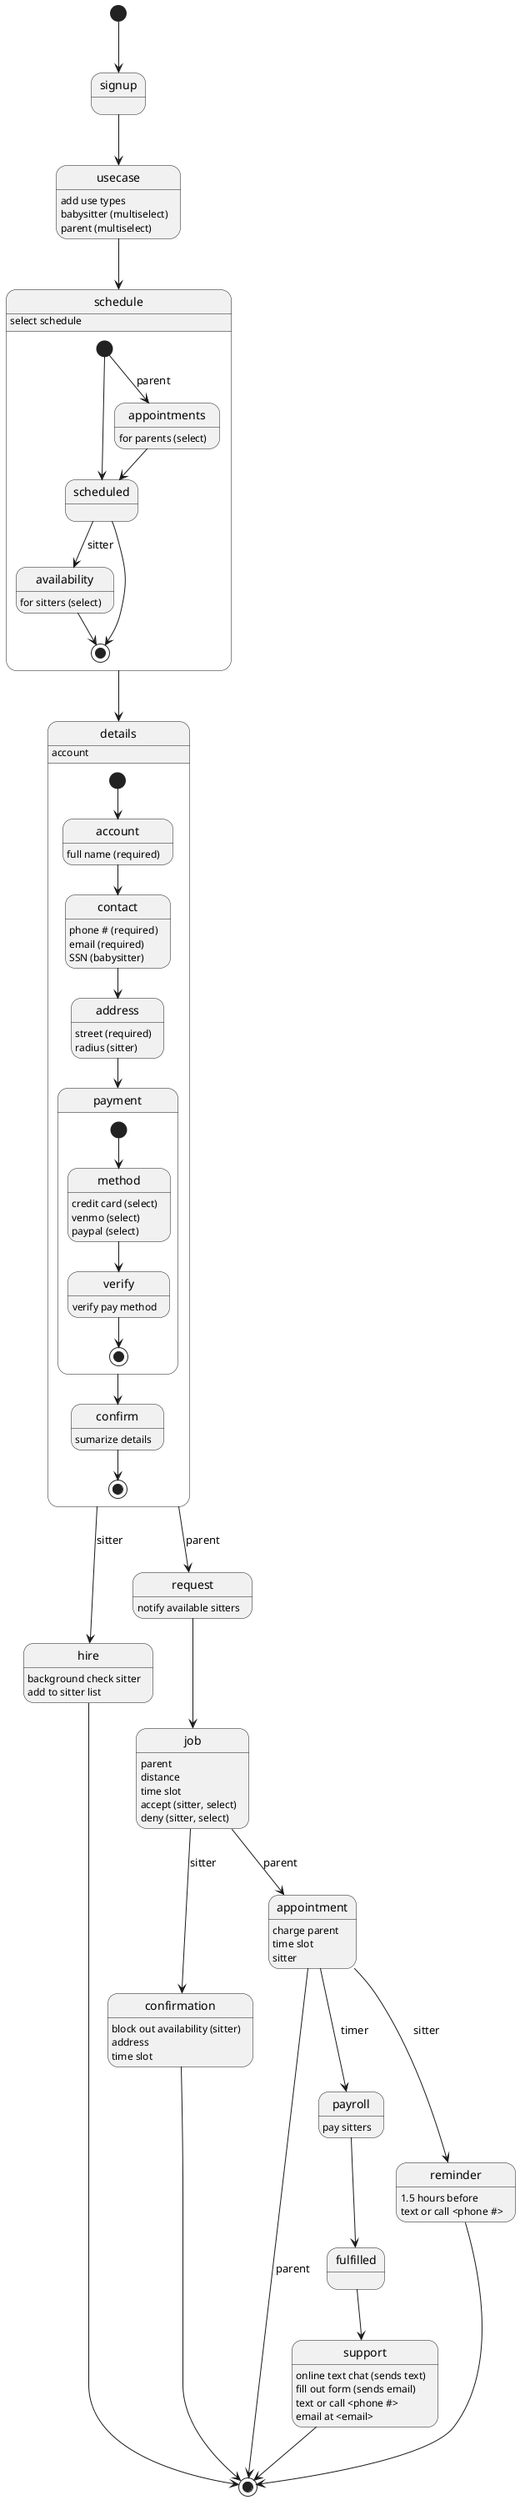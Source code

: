 @startuml

[*] --> signup
signup --> usecase
usecase: add use types
usecase: babysitter (multiselect)
usecase: parent (multiselect)
usecase --> schedule
schedule: select schedule
schedule --> details
' hire sitter
details --> hire : sitter
hire: background check sitter 
hire: add to sitter list
hire --> [*]
' request sitter
details --> request : parent
request: notify available sitters
request --> job
job: parent
job: distance
job: time slot
job: accept (sitter, select)
job: deny (sitter, select)
' accept position
job --> confirmation : sitter 
confirmation: block out availability (sitter)
confirmation: address
confirmation: time slot
confirmation --> [*]
' confirm appointment
job --> appointment : parent
appointment: charge parent
appointment: time slot
appointment: sitter
appointment --> [*] : parent
' pay sitter 
appointment --> payroll : timer
payroll: pay sitters
payroll --> fulfilled
' complete job
fulfilled --> support
support: online text chat (sends text)
support: fill out form (sends email)
support: text or call <phone #>
support: email at <email>
support --> [*]
' remind sitter
appointment --> reminder : sitter
reminder: 1.5 hours before
reminder: text or call <phone #>
reminder --> [*]

state schedule {
  [*] --> scheduled
  ' request babysitter
  [*] --> appointments : parent
  appointments: for parents (select)
  appointments --> scheduled
  ' babysit
  scheduled --> availability : sitter
  availability: for sitters (select)
  availability --> [*]
  scheduled --> [*]
}

state details {
  [*] --> account
  details: account
  account: full name (required)
  account --> contact
  contact: phone # (required)
  contact: email (required)
  contact: SSN (babysitter)
  contact --> address
  address: street (required)
  address: radius (sitter)
  address --> payment
  payment --> confirm
  confirm: sumarize details
  confirm --> [*]
}

state payment {
  [*] --> method
  method: credit card (select)
  method: venmo (select)
  method: paypal (select)
  method --> verify 
  verify: verify pay method
  verify --> [*]
}

@enduml

